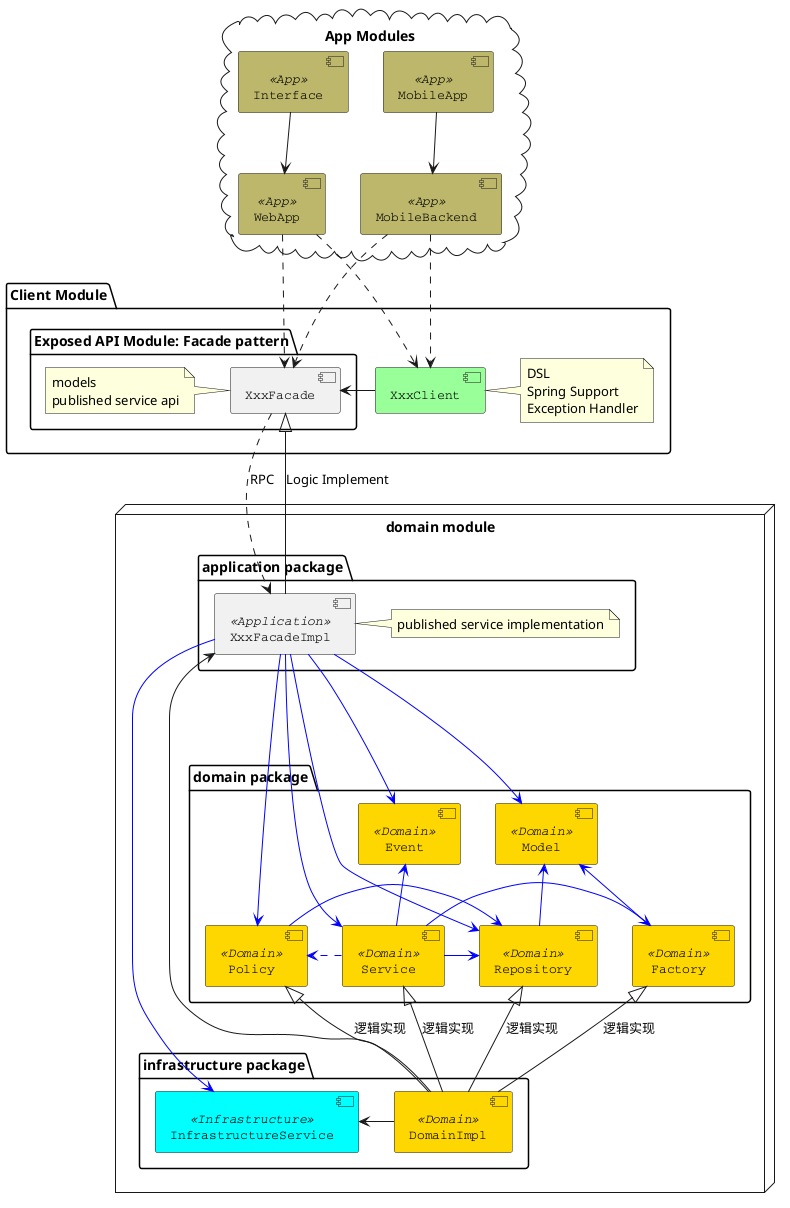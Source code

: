 @startuml

node "domain module" {
    package "application package" {
       [XxxFacadeImpl] <<Application>>
       note right of XxxFacadeImpl : published service implementation
    }

    package "domain package"  {
       [Model] <<Domain>>
       [Repository] <<Domain>>
       [Factory] <<Domain>>
       [Service] <<Domain>>
       [Event] <<Domain>>
       [Policy] <<Domain>>
    }

    package "infrastructure package" {
       [InfrastructureService] <<Infrastructure>> #Aqua
       [DomainImpl] <<Domain>>
       [DomainImpl] -> [InfrastructureService]
       [DomainImpl] -up-|> [Service]: 逻辑实现
       [DomainImpl] -up-|> [Repository]: 逻辑实现
       [DomainImpl] -up-|> [Factory]: 逻辑实现
       [DomainImpl] -up-|> [Policy]: 逻辑实现
    }
}

package "Client Module" {
    package "Exposed API Module: Facade pattern" {
       [XxxFacade]
       note left of XxxFacade : models\npublished service api
    }
   [XxxClient] #99FF99
   note right of XxxClient : DSL\nSpring Support\nException Handler
   [XxxClient] -left-> [XxxFacade]
}

cloud "App Modules" {
    [WebApp] <<App>>
    [MobileBackend] <<App>>
    [Interface] <<App>>
    [MobileApp] <<App>>
}

[XxxFacadeImpl] <--- [DomainImpl]
[Service] -[#0000FF]> [Factory]
[Service] -[#0000FF]> [Repository]
[Service] .[#0000FF]> [Policy]
[Service] -[#0000FF]up-> [Event]
[Policy] -[#0000FF]> [Repository]
[Repository] -[#0000FF]up-> [Model]
[Factory] -[#0000FF]up-> [Model]

[XxxFacadeImpl] -[#0000FF]--> [Service]
[XxxFacadeImpl] -[#0000FF]--> [Event]
[XxxFacadeImpl] -[#0000FF]--> [Model]
[XxxFacadeImpl] -[#0000FF]--> [Policy]
[XxxFacadeImpl] -[#0000FF]--> [Repository]
[XxxFacadeImpl] -[#0000FF]----> [InfrastructureService]

[XxxFacade] ..> [XxxFacadeImpl]: RPC
[XxxFacade] <|-- [XxxFacadeImpl]: Logic Implement

[WebApp] ..> [XxxClient]
[WebApp] ..> [XxxFacade]
[Interface] --> [WebApp]
[MobileBackend] ..> [XxxClient]
[MobileBackend] ..> [XxxFacade]
[MobileApp] --> [MobileBackend]

skinparam component {
  FontSize 13
  BackgroundColor<<Domain>> gold
  BackgroundColor<<App>> DarkKhaki
  FontName Courier
}

@enduml